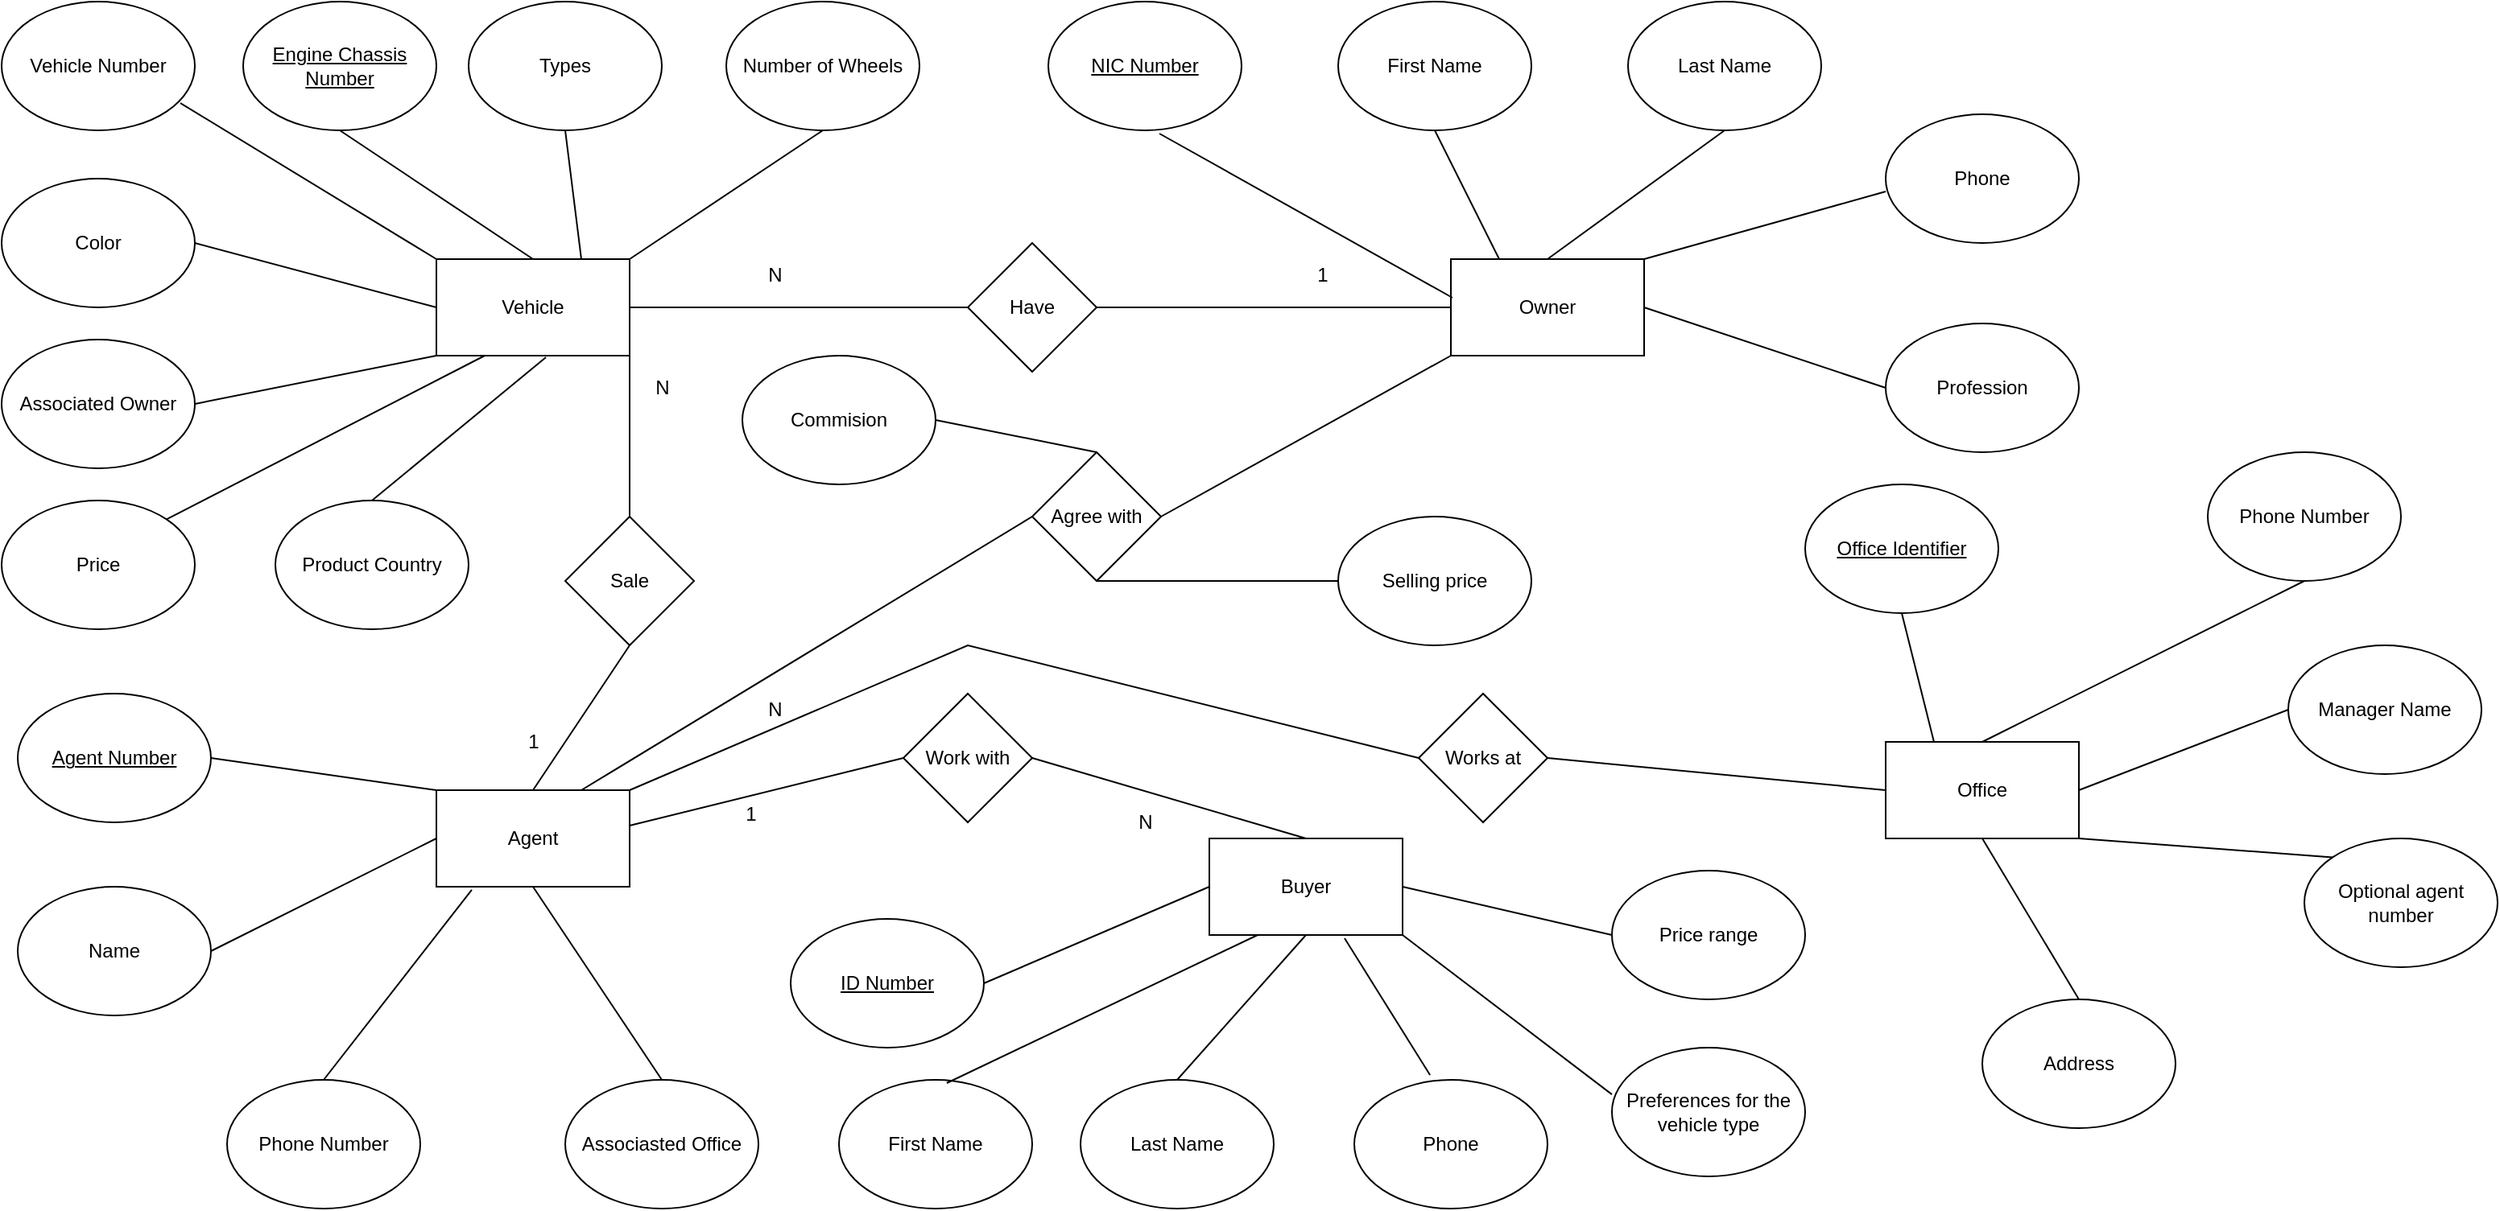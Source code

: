 <mxfile version="20.3.0" type="onedrive"><diagram id="5NAyxPoDznqb74h5hddZ" name="Page-1"><mxGraphModel grid="1" page="1" gridSize="10" guides="1" tooltips="1" connect="1" arrows="1" fold="1" pageScale="1" pageWidth="850" pageHeight="1100" math="0" shadow="0"><root><mxCell id="0"/><mxCell id="1" parent="0"/><mxCell id="FkgZM8yO0eMICF5-RfZc-1" value="Vehicle" style="rounded=0;whiteSpace=wrap;html=1;" vertex="1" parent="1"><mxGeometry x="-560" y="170" width="120" height="60" as="geometry"/></mxCell><mxCell id="FkgZM8yO0eMICF5-RfZc-2" value="&lt;u&gt;Engine Chassis Number&lt;/u&gt;" style="ellipse;whiteSpace=wrap;html=1;" vertex="1" parent="1"><mxGeometry x="-680" y="10" width="120" height="80" as="geometry"/></mxCell><mxCell id="FkgZM8yO0eMICF5-RfZc-3" value="Color" style="ellipse;whiteSpace=wrap;html=1;" vertex="1" parent="1"><mxGeometry x="-830" y="120" width="120" height="80" as="geometry"/></mxCell><mxCell id="FkgZM8yO0eMICF5-RfZc-4" value="Vehicle Number" style="ellipse;whiteSpace=wrap;html=1;" vertex="1" parent="1"><mxGeometry x="-830" y="10" width="120" height="80" as="geometry"/></mxCell><mxCell id="FkgZM8yO0eMICF5-RfZc-10" value="Types" style="ellipse;whiteSpace=wrap;html=1;" vertex="1" parent="1"><mxGeometry x="-540" y="10" width="120" height="80" as="geometry"/></mxCell><mxCell id="FkgZM8yO0eMICF5-RfZc-16" value="Associated Owner" style="ellipse;whiteSpace=wrap;html=1;" vertex="1" parent="1"><mxGeometry x="-830" y="220" width="120" height="80" as="geometry"/></mxCell><mxCell id="FkgZM8yO0eMICF5-RfZc-17" value="Price" style="ellipse;whiteSpace=wrap;html=1;" vertex="1" parent="1"><mxGeometry x="-830" y="320" width="120" height="80" as="geometry"/></mxCell><mxCell id="FkgZM8yO0eMICF5-RfZc-18" value="Number of Wheels" style="ellipse;whiteSpace=wrap;html=1;" vertex="1" parent="1"><mxGeometry x="-380" y="10" width="120" height="80" as="geometry"/></mxCell><mxCell id="FkgZM8yO0eMICF5-RfZc-20" value="Product Country" style="ellipse;whiteSpace=wrap;html=1;" vertex="1" parent="1"><mxGeometry x="-660" y="320" width="120" height="80" as="geometry"/></mxCell><mxCell id="FkgZM8yO0eMICF5-RfZc-21" value="" style="endArrow=none;html=1;rounded=0;entryX=0.5;entryY=1;entryDx=0;entryDy=0;exitX=1;exitY=0;exitDx=0;exitDy=0;" edge="1" parent="1" source="FkgZM8yO0eMICF5-RfZc-1" target="FkgZM8yO0eMICF5-RfZc-18"><mxGeometry width="50" height="50" relative="1" as="geometry"><mxPoint x="-260" y="410" as="sourcePoint"/><mxPoint x="-210" y="360" as="targetPoint"/></mxGeometry></mxCell><mxCell id="FkgZM8yO0eMICF5-RfZc-22" value="" style="endArrow=none;html=1;rounded=0;entryX=0.5;entryY=1;entryDx=0;entryDy=0;exitX=0.75;exitY=0;exitDx=0;exitDy=0;" edge="1" parent="1" source="FkgZM8yO0eMICF5-RfZc-1" target="FkgZM8yO0eMICF5-RfZc-10"><mxGeometry width="50" height="50" relative="1" as="geometry"><mxPoint x="-250" y="420" as="sourcePoint"/><mxPoint x="-200" y="370" as="targetPoint"/></mxGeometry></mxCell><mxCell id="FkgZM8yO0eMICF5-RfZc-23" value="" style="endArrow=none;html=1;rounded=0;entryX=0.5;entryY=1;entryDx=0;entryDy=0;exitX=0.5;exitY=0;exitDx=0;exitDy=0;" edge="1" parent="1" source="FkgZM8yO0eMICF5-RfZc-1" target="FkgZM8yO0eMICF5-RfZc-2"><mxGeometry width="50" height="50" relative="1" as="geometry"><mxPoint x="-240" y="430" as="sourcePoint"/><mxPoint x="-190" y="380" as="targetPoint"/></mxGeometry></mxCell><mxCell id="FkgZM8yO0eMICF5-RfZc-24" value="" style="endArrow=none;html=1;rounded=0;entryX=0.925;entryY=0.788;entryDx=0;entryDy=0;entryPerimeter=0;exitX=0;exitY=0;exitDx=0;exitDy=0;" edge="1" parent="1" source="FkgZM8yO0eMICF5-RfZc-1" target="FkgZM8yO0eMICF5-RfZc-4"><mxGeometry width="50" height="50" relative="1" as="geometry"><mxPoint x="-230" y="440" as="sourcePoint"/><mxPoint x="-180" y="390" as="targetPoint"/></mxGeometry></mxCell><mxCell id="FkgZM8yO0eMICF5-RfZc-25" value="" style="endArrow=none;html=1;rounded=0;entryX=1;entryY=0.5;entryDx=0;entryDy=0;exitX=0;exitY=0.5;exitDx=0;exitDy=0;" edge="1" parent="1" source="FkgZM8yO0eMICF5-RfZc-1" target="FkgZM8yO0eMICF5-RfZc-3"><mxGeometry width="50" height="50" relative="1" as="geometry"><mxPoint x="-220" y="450" as="sourcePoint"/><mxPoint x="-170" y="400" as="targetPoint"/></mxGeometry></mxCell><mxCell id="FkgZM8yO0eMICF5-RfZc-26" value="" style="endArrow=none;html=1;rounded=0;exitX=1;exitY=0;exitDx=0;exitDy=0;entryX=0.25;entryY=1;entryDx=0;entryDy=0;" edge="1" parent="1" source="FkgZM8yO0eMICF5-RfZc-17" target="FkgZM8yO0eMICF5-RfZc-1"><mxGeometry width="50" height="50" relative="1" as="geometry"><mxPoint x="-210" y="460" as="sourcePoint"/><mxPoint x="-160" y="410" as="targetPoint"/></mxGeometry></mxCell><mxCell id="FkgZM8yO0eMICF5-RfZc-27" value="" style="endArrow=none;html=1;rounded=0;exitX=0.5;exitY=0;exitDx=0;exitDy=0;entryX=0.567;entryY=1.017;entryDx=0;entryDy=0;entryPerimeter=0;" edge="1" parent="1" source="FkgZM8yO0eMICF5-RfZc-20" target="FkgZM8yO0eMICF5-RfZc-1"><mxGeometry width="50" height="50" relative="1" as="geometry"><mxPoint x="-200" y="470" as="sourcePoint"/><mxPoint x="-150" y="420" as="targetPoint"/></mxGeometry></mxCell><mxCell id="FkgZM8yO0eMICF5-RfZc-28" value="" style="endArrow=none;html=1;rounded=0;entryX=1;entryY=0.5;entryDx=0;entryDy=0;exitX=0;exitY=1;exitDx=0;exitDy=0;" edge="1" parent="1" source="FkgZM8yO0eMICF5-RfZc-1" target="FkgZM8yO0eMICF5-RfZc-16"><mxGeometry width="50" height="50" relative="1" as="geometry"><mxPoint x="-200" y="470" as="sourcePoint"/><mxPoint x="-150" y="420" as="targetPoint"/></mxGeometry></mxCell><mxCell id="FkgZM8yO0eMICF5-RfZc-29" value="Owner" style="rounded=0;whiteSpace=wrap;html=1;" vertex="1" parent="1"><mxGeometry x="70" y="170" width="120" height="60" as="geometry"/></mxCell><mxCell id="FkgZM8yO0eMICF5-RfZc-30" value="Profession" style="ellipse;whiteSpace=wrap;html=1;" vertex="1" parent="1"><mxGeometry x="340" y="210" width="120" height="80" as="geometry"/></mxCell><mxCell id="FkgZM8yO0eMICF5-RfZc-31" value="Phone" style="ellipse;whiteSpace=wrap;html=1;" vertex="1" parent="1"><mxGeometry x="340" y="80" width="120" height="80" as="geometry"/></mxCell><mxCell id="FkgZM8yO0eMICF5-RfZc-32" value="Last Name" style="ellipse;whiteSpace=wrap;html=1;" vertex="1" parent="1"><mxGeometry x="180" y="10" width="120" height="80" as="geometry"/></mxCell><mxCell id="FkgZM8yO0eMICF5-RfZc-33" value="First Name" style="ellipse;whiteSpace=wrap;html=1;" vertex="1" parent="1"><mxGeometry y="10" width="120" height="80" as="geometry"/></mxCell><mxCell id="FkgZM8yO0eMICF5-RfZc-34" value="&lt;u&gt;NIC Number&lt;/u&gt;" style="ellipse;whiteSpace=wrap;html=1;" vertex="1" parent="1"><mxGeometry x="-180" y="10" width="120" height="80" as="geometry"/></mxCell><mxCell id="FkgZM8yO0eMICF5-RfZc-35" value="" style="endArrow=none;html=1;rounded=0;entryX=0.575;entryY=1.025;entryDx=0;entryDy=0;entryPerimeter=0;exitX=0.008;exitY=0.4;exitDx=0;exitDy=0;exitPerimeter=0;" edge="1" parent="1" source="FkgZM8yO0eMICF5-RfZc-29" target="FkgZM8yO0eMICF5-RfZc-34"><mxGeometry width="50" height="50" relative="1" as="geometry"><mxPoint x="-130" y="410" as="sourcePoint"/><mxPoint x="-80" y="360" as="targetPoint"/></mxGeometry></mxCell><mxCell id="FkgZM8yO0eMICF5-RfZc-36" value="" style="endArrow=none;html=1;rounded=0;entryX=0.5;entryY=1;entryDx=0;entryDy=0;exitX=0.25;exitY=0;exitDx=0;exitDy=0;" edge="1" parent="1" source="FkgZM8yO0eMICF5-RfZc-29" target="FkgZM8yO0eMICF5-RfZc-33"><mxGeometry width="50" height="50" relative="1" as="geometry"><mxPoint x="-120" y="420" as="sourcePoint"/><mxPoint x="-70" y="370" as="targetPoint"/></mxGeometry></mxCell><mxCell id="FkgZM8yO0eMICF5-RfZc-37" value="" style="endArrow=none;html=1;rounded=0;entryX=0.5;entryY=1;entryDx=0;entryDy=0;exitX=0.5;exitY=0;exitDx=0;exitDy=0;" edge="1" parent="1" source="FkgZM8yO0eMICF5-RfZc-29" target="FkgZM8yO0eMICF5-RfZc-32"><mxGeometry width="50" height="50" relative="1" as="geometry"><mxPoint x="-110" y="430" as="sourcePoint"/><mxPoint x="-60" y="380" as="targetPoint"/></mxGeometry></mxCell><mxCell id="FkgZM8yO0eMICF5-RfZc-38" value="" style="endArrow=none;html=1;rounded=0;entryX=0;entryY=0.6;entryDx=0;entryDy=0;entryPerimeter=0;exitX=1;exitY=0;exitDx=0;exitDy=0;" edge="1" parent="1" source="FkgZM8yO0eMICF5-RfZc-29" target="FkgZM8yO0eMICF5-RfZc-31"><mxGeometry width="50" height="50" relative="1" as="geometry"><mxPoint x="-100" y="440" as="sourcePoint"/><mxPoint x="-50" y="390" as="targetPoint"/></mxGeometry></mxCell><mxCell id="FkgZM8yO0eMICF5-RfZc-39" value="" style="endArrow=none;html=1;rounded=0;entryX=0;entryY=0.5;entryDx=0;entryDy=0;exitX=1;exitY=0.5;exitDx=0;exitDy=0;" edge="1" parent="1" source="FkgZM8yO0eMICF5-RfZc-29" target="FkgZM8yO0eMICF5-RfZc-30"><mxGeometry width="50" height="50" relative="1" as="geometry"><mxPoint x="200" y="340" as="sourcePoint"/><mxPoint x="250" y="290" as="targetPoint"/></mxGeometry></mxCell><mxCell id="FkgZM8yO0eMICF5-RfZc-41" value="Have" style="rhombus;whiteSpace=wrap;html=1;" vertex="1" parent="1"><mxGeometry x="-230" y="160" width="80" height="80" as="geometry"/></mxCell><mxCell id="FkgZM8yO0eMICF5-RfZc-42" value="" style="endArrow=none;html=1;rounded=0;exitX=1;exitY=0.5;exitDx=0;exitDy=0;entryX=0;entryY=0.5;entryDx=0;entryDy=0;" edge="1" parent="1" source="FkgZM8yO0eMICF5-RfZc-1" target="FkgZM8yO0eMICF5-RfZc-41"><mxGeometry width="50" height="50" relative="1" as="geometry"><mxPoint x="-280" y="250" as="sourcePoint"/><mxPoint x="-270" y="220" as="targetPoint"/></mxGeometry></mxCell><mxCell id="FkgZM8yO0eMICF5-RfZc-43" value="" style="endArrow=none;html=1;rounded=0;entryX=0;entryY=0.5;entryDx=0;entryDy=0;exitX=1;exitY=0.5;exitDx=0;exitDy=0;" edge="1" parent="1" source="FkgZM8yO0eMICF5-RfZc-41" target="FkgZM8yO0eMICF5-RfZc-29"><mxGeometry width="50" height="50" relative="1" as="geometry"><mxPoint x="-120" y="420" as="sourcePoint"/><mxPoint x="-70" y="370" as="targetPoint"/></mxGeometry></mxCell><mxCell id="FkgZM8yO0eMICF5-RfZc-44" value="Agent" style="rounded=0;whiteSpace=wrap;html=1;" vertex="1" parent="1"><mxGeometry x="-560" y="500" width="120" height="60" as="geometry"/></mxCell><mxCell id="FkgZM8yO0eMICF5-RfZc-45" value="Associasted Office" style="ellipse;whiteSpace=wrap;html=1;" vertex="1" parent="1"><mxGeometry x="-480" y="680" width="120" height="80" as="geometry"/></mxCell><mxCell id="FkgZM8yO0eMICF5-RfZc-46" value="Phone Number" style="ellipse;whiteSpace=wrap;html=1;" vertex="1" parent="1"><mxGeometry x="-690" y="680" width="120" height="80" as="geometry"/></mxCell><mxCell id="FkgZM8yO0eMICF5-RfZc-47" value="Name" style="ellipse;whiteSpace=wrap;html=1;" vertex="1" parent="1"><mxGeometry x="-820" y="560" width="120" height="80" as="geometry"/></mxCell><mxCell id="FkgZM8yO0eMICF5-RfZc-48" value="&lt;u&gt;Agent Number&lt;/u&gt;" style="ellipse;whiteSpace=wrap;html=1;" vertex="1" parent="1"><mxGeometry x="-820" y="440" width="120" height="80" as="geometry"/></mxCell><mxCell id="FkgZM8yO0eMICF5-RfZc-49" value="" style="endArrow=none;html=1;rounded=0;exitX=0.5;exitY=0;exitDx=0;exitDy=0;entryX=0.5;entryY=1;entryDx=0;entryDy=0;" edge="1" parent="1" source="FkgZM8yO0eMICF5-RfZc-45" target="FkgZM8yO0eMICF5-RfZc-44"><mxGeometry width="50" height="50" relative="1" as="geometry"><mxPoint x="-380" y="625" as="sourcePoint"/><mxPoint x="-330" y="575" as="targetPoint"/></mxGeometry></mxCell><mxCell id="FkgZM8yO0eMICF5-RfZc-50" value="" style="endArrow=none;html=1;rounded=0;exitX=0.5;exitY=0;exitDx=0;exitDy=0;entryX=0.183;entryY=1.033;entryDx=0;entryDy=0;entryPerimeter=0;" edge="1" parent="1" source="FkgZM8yO0eMICF5-RfZc-46" target="FkgZM8yO0eMICF5-RfZc-44"><mxGeometry width="50" height="50" relative="1" as="geometry"><mxPoint x="-560" y="660" as="sourcePoint"/><mxPoint x="-510" y="610" as="targetPoint"/></mxGeometry></mxCell><mxCell id="FkgZM8yO0eMICF5-RfZc-51" value="" style="endArrow=none;html=1;rounded=0;exitX=1;exitY=0.5;exitDx=0;exitDy=0;entryX=0;entryY=0.5;entryDx=0;entryDy=0;" edge="1" parent="1" source="FkgZM8yO0eMICF5-RfZc-47" target="FkgZM8yO0eMICF5-RfZc-44"><mxGeometry width="50" height="50" relative="1" as="geometry"><mxPoint x="-600" y="610" as="sourcePoint"/><mxPoint x="-550" y="560" as="targetPoint"/></mxGeometry></mxCell><mxCell id="FkgZM8yO0eMICF5-RfZc-52" value="" style="endArrow=none;html=1;rounded=0;entryX=0;entryY=0;entryDx=0;entryDy=0;exitX=1;exitY=0.5;exitDx=0;exitDy=0;" edge="1" parent="1" source="FkgZM8yO0eMICF5-RfZc-48" target="FkgZM8yO0eMICF5-RfZc-44"><mxGeometry width="50" height="50" relative="1" as="geometry"><mxPoint x="-670" y="550" as="sourcePoint"/><mxPoint x="-620" y="500" as="targetPoint"/></mxGeometry></mxCell><mxCell id="FkgZM8yO0eMICF5-RfZc-53" value="Sale" style="rhombus;whiteSpace=wrap;html=1;" vertex="1" parent="1"><mxGeometry x="-480" y="330" width="80" height="80" as="geometry"/></mxCell><mxCell id="FkgZM8yO0eMICF5-RfZc-54" value="" style="endArrow=none;html=1;rounded=0;entryX=1;entryY=1;entryDx=0;entryDy=0;exitX=0.5;exitY=0;exitDx=0;exitDy=0;" edge="1" parent="1" source="FkgZM8yO0eMICF5-RfZc-53" target="FkgZM8yO0eMICF5-RfZc-1"><mxGeometry width="50" height="50" relative="1" as="geometry"><mxPoint x="-240" y="410" as="sourcePoint"/><mxPoint x="-190" y="360" as="targetPoint"/></mxGeometry></mxCell><mxCell id="FkgZM8yO0eMICF5-RfZc-55" value="" style="endArrow=none;html=1;rounded=0;entryX=0.5;entryY=1;entryDx=0;entryDy=0;exitX=0.5;exitY=0;exitDx=0;exitDy=0;" edge="1" parent="1" source="FkgZM8yO0eMICF5-RfZc-44" target="FkgZM8yO0eMICF5-RfZc-53"><mxGeometry width="50" height="50" relative="1" as="geometry"><mxPoint x="-240" y="410" as="sourcePoint"/><mxPoint x="-190" y="360" as="targetPoint"/></mxGeometry></mxCell><mxCell id="FkgZM8yO0eMICF5-RfZc-56" value="Buyer" style="rounded=0;whiteSpace=wrap;html=1;" vertex="1" parent="1"><mxGeometry x="-80" y="530" width="120" height="60" as="geometry"/></mxCell><mxCell id="FkgZM8yO0eMICF5-RfZc-58" value="&lt;u&gt;ID Number&lt;/u&gt;" style="ellipse;whiteSpace=wrap;html=1;" vertex="1" parent="1"><mxGeometry x="-340" y="580" width="120" height="80" as="geometry"/></mxCell><mxCell id="FkgZM8yO0eMICF5-RfZc-59" value="Preferences for the vehicle type" style="ellipse;whiteSpace=wrap;html=1;" vertex="1" parent="1"><mxGeometry x="170" y="660" width="120" height="80" as="geometry"/></mxCell><mxCell id="FkgZM8yO0eMICF5-RfZc-60" value="Phone" style="ellipse;whiteSpace=wrap;html=1;" vertex="1" parent="1"><mxGeometry x="10" y="680" width="120" height="80" as="geometry"/></mxCell><mxCell id="FkgZM8yO0eMICF5-RfZc-61" value="Last Name" style="ellipse;whiteSpace=wrap;html=1;" vertex="1" parent="1"><mxGeometry x="-160" y="680" width="120" height="80" as="geometry"/></mxCell><mxCell id="FkgZM8yO0eMICF5-RfZc-62" value="First Name" style="ellipse;whiteSpace=wrap;html=1;" vertex="1" parent="1"><mxGeometry x="-310" y="680" width="120" height="80" as="geometry"/></mxCell><mxCell id="FkgZM8yO0eMICF5-RfZc-63" value="Price range" style="ellipse;whiteSpace=wrap;html=1;" vertex="1" parent="1"><mxGeometry x="170" y="550" width="120" height="80" as="geometry"/></mxCell><mxCell id="FkgZM8yO0eMICF5-RfZc-66" value="" style="endArrow=none;html=1;rounded=0;exitX=1;exitY=0.5;exitDx=0;exitDy=0;entryX=0;entryY=0.5;entryDx=0;entryDy=0;" edge="1" parent="1" source="FkgZM8yO0eMICF5-RfZc-58" target="FkgZM8yO0eMICF5-RfZc-56"><mxGeometry width="50" height="50" relative="1" as="geometry"><mxPoint x="-240" y="530" as="sourcePoint"/><mxPoint x="-190" y="480" as="targetPoint"/></mxGeometry></mxCell><mxCell id="FkgZM8yO0eMICF5-RfZc-67" value="" style="endArrow=none;html=1;rounded=0;exitX=0.558;exitY=0.025;exitDx=0;exitDy=0;exitPerimeter=0;entryX=0.25;entryY=1;entryDx=0;entryDy=0;" edge="1" parent="1" source="FkgZM8yO0eMICF5-RfZc-62" target="FkgZM8yO0eMICF5-RfZc-56"><mxGeometry width="50" height="50" relative="1" as="geometry"><mxPoint x="-230" y="540" as="sourcePoint"/><mxPoint x="-180" y="490" as="targetPoint"/></mxGeometry></mxCell><mxCell id="FkgZM8yO0eMICF5-RfZc-68" value="" style="endArrow=none;html=1;rounded=0;entryX=0.5;entryY=0;entryDx=0;entryDy=0;exitX=0.5;exitY=1;exitDx=0;exitDy=0;" edge="1" parent="1" source="FkgZM8yO0eMICF5-RfZc-56" target="FkgZM8yO0eMICF5-RfZc-61"><mxGeometry width="50" height="50" relative="1" as="geometry"><mxPoint x="-220" y="550" as="sourcePoint"/><mxPoint x="-170" y="500" as="targetPoint"/></mxGeometry></mxCell><mxCell id="FkgZM8yO0eMICF5-RfZc-69" value="" style="endArrow=none;html=1;rounded=0;entryX=0.392;entryY=-0.037;entryDx=0;entryDy=0;entryPerimeter=0;exitX=0.7;exitY=1.033;exitDx=0;exitDy=0;exitPerimeter=0;" edge="1" parent="1" source="FkgZM8yO0eMICF5-RfZc-56" target="FkgZM8yO0eMICF5-RfZc-60"><mxGeometry width="50" height="50" relative="1" as="geometry"><mxPoint x="-210" y="560" as="sourcePoint"/><mxPoint x="-160" y="510" as="targetPoint"/></mxGeometry></mxCell><mxCell id="FkgZM8yO0eMICF5-RfZc-70" value="" style="endArrow=none;html=1;rounded=0;entryX=0;entryY=0.363;entryDx=0;entryDy=0;entryPerimeter=0;exitX=1;exitY=1;exitDx=0;exitDy=0;" edge="1" parent="1" source="FkgZM8yO0eMICF5-RfZc-56" target="FkgZM8yO0eMICF5-RfZc-59"><mxGeometry width="50" height="50" relative="1" as="geometry"><mxPoint x="-200" y="570" as="sourcePoint"/><mxPoint x="-150" y="520" as="targetPoint"/></mxGeometry></mxCell><mxCell id="FkgZM8yO0eMICF5-RfZc-71" value="" style="endArrow=none;html=1;rounded=0;entryX=0;entryY=0.5;entryDx=0;entryDy=0;exitX=1;exitY=0.5;exitDx=0;exitDy=0;" edge="1" parent="1" source="FkgZM8yO0eMICF5-RfZc-56" target="FkgZM8yO0eMICF5-RfZc-63"><mxGeometry width="50" height="50" relative="1" as="geometry"><mxPoint x="-190" y="580" as="sourcePoint"/><mxPoint x="-140" y="530" as="targetPoint"/></mxGeometry></mxCell><mxCell id="FkgZM8yO0eMICF5-RfZc-72" value="Work with" style="rhombus;whiteSpace=wrap;html=1;" vertex="1" parent="1"><mxGeometry x="-270" y="440" width="80" height="80" as="geometry"/></mxCell><mxCell id="FkgZM8yO0eMICF5-RfZc-76" value="" style="endArrow=none;html=1;rounded=0;entryX=0.5;entryY=0;entryDx=0;entryDy=0;exitX=1;exitY=0.5;exitDx=0;exitDy=0;" edge="1" parent="1" source="FkgZM8yO0eMICF5-RfZc-72" target="FkgZM8yO0eMICF5-RfZc-56"><mxGeometry width="50" height="50" relative="1" as="geometry"><mxPoint x="-240" y="400" as="sourcePoint"/><mxPoint x="-190" y="350" as="targetPoint"/></mxGeometry></mxCell><mxCell id="FkgZM8yO0eMICF5-RfZc-77" value="" style="endArrow=none;html=1;rounded=0;entryX=1;entryY=0.367;entryDx=0;entryDy=0;entryPerimeter=0;exitX=0;exitY=0.5;exitDx=0;exitDy=0;" edge="1" parent="1" source="FkgZM8yO0eMICF5-RfZc-72" target="FkgZM8yO0eMICF5-RfZc-44"><mxGeometry width="50" height="50" relative="1" as="geometry"><mxPoint x="-240" y="400" as="sourcePoint"/><mxPoint x="-190" y="350" as="targetPoint"/></mxGeometry></mxCell><mxCell id="FkgZM8yO0eMICF5-RfZc-78" value="Office" style="rounded=0;whiteSpace=wrap;html=1;" vertex="1" parent="1"><mxGeometry x="340" y="470" width="120" height="60" as="geometry"/></mxCell><mxCell id="FkgZM8yO0eMICF5-RfZc-79" value="Address" style="ellipse;whiteSpace=wrap;html=1;" vertex="1" parent="1"><mxGeometry x="400" y="630" width="120" height="80" as="geometry"/></mxCell><mxCell id="FkgZM8yO0eMICF5-RfZc-80" value="&lt;u&gt;Office Identifier&lt;/u&gt;" style="ellipse;whiteSpace=wrap;html=1;" vertex="1" parent="1"><mxGeometry x="290" y="310" width="120" height="80" as="geometry"/></mxCell><mxCell id="FkgZM8yO0eMICF5-RfZc-81" value="Optional agent number" style="ellipse;whiteSpace=wrap;html=1;" vertex="1" parent="1"><mxGeometry x="600" y="530" width="120" height="80" as="geometry"/></mxCell><mxCell id="FkgZM8yO0eMICF5-RfZc-82" value="Phone Number" style="ellipse;whiteSpace=wrap;html=1;" vertex="1" parent="1"><mxGeometry x="540" y="290" width="120" height="80" as="geometry"/></mxCell><mxCell id="FkgZM8yO0eMICF5-RfZc-83" value="Manager Name" style="ellipse;whiteSpace=wrap;html=1;" vertex="1" parent="1"><mxGeometry x="590" y="410" width="120" height="80" as="geometry"/></mxCell><mxCell id="FkgZM8yO0eMICF5-RfZc-84" value="" style="endArrow=none;html=1;rounded=0;entryX=0.5;entryY=1;entryDx=0;entryDy=0;exitX=0.25;exitY=0;exitDx=0;exitDy=0;" edge="1" parent="1" source="FkgZM8yO0eMICF5-RfZc-78" target="FkgZM8yO0eMICF5-RfZc-80"><mxGeometry width="50" height="50" relative="1" as="geometry"><mxPoint x="90" y="390" as="sourcePoint"/><mxPoint x="140" y="340" as="targetPoint"/></mxGeometry></mxCell><mxCell id="FkgZM8yO0eMICF5-RfZc-85" value="" style="endArrow=none;html=1;rounded=0;entryX=0.5;entryY=1;entryDx=0;entryDy=0;exitX=0.5;exitY=0;exitDx=0;exitDy=0;" edge="1" parent="1" source="FkgZM8yO0eMICF5-RfZc-78" target="FkgZM8yO0eMICF5-RfZc-82"><mxGeometry width="50" height="50" relative="1" as="geometry"><mxPoint x="90" y="390" as="sourcePoint"/><mxPoint x="140" y="340" as="targetPoint"/></mxGeometry></mxCell><mxCell id="FkgZM8yO0eMICF5-RfZc-86" value="" style="endArrow=none;html=1;rounded=0;entryX=0;entryY=0.5;entryDx=0;entryDy=0;exitX=1;exitY=0.5;exitDx=0;exitDy=0;" edge="1" parent="1" source="FkgZM8yO0eMICF5-RfZc-78" target="FkgZM8yO0eMICF5-RfZc-83"><mxGeometry width="50" height="50" relative="1" as="geometry"><mxPoint x="90" y="390" as="sourcePoint"/><mxPoint x="140" y="340" as="targetPoint"/></mxGeometry></mxCell><mxCell id="FkgZM8yO0eMICF5-RfZc-87" value="" style="endArrow=none;html=1;rounded=0;entryX=0;entryY=0;entryDx=0;entryDy=0;exitX=1;exitY=1;exitDx=0;exitDy=0;" edge="1" parent="1" source="FkgZM8yO0eMICF5-RfZc-78" target="FkgZM8yO0eMICF5-RfZc-81"><mxGeometry width="50" height="50" relative="1" as="geometry"><mxPoint x="90" y="390" as="sourcePoint"/><mxPoint x="140" y="340" as="targetPoint"/></mxGeometry></mxCell><mxCell id="FkgZM8yO0eMICF5-RfZc-88" value="" style="endArrow=none;html=1;rounded=0;entryX=0.5;entryY=0;entryDx=0;entryDy=0;exitX=0.5;exitY=1;exitDx=0;exitDy=0;" edge="1" parent="1" source="FkgZM8yO0eMICF5-RfZc-78" target="FkgZM8yO0eMICF5-RfZc-79"><mxGeometry width="50" height="50" relative="1" as="geometry"><mxPoint x="90" y="390" as="sourcePoint"/><mxPoint x="140" y="340" as="targetPoint"/></mxGeometry></mxCell><mxCell id="FkgZM8yO0eMICF5-RfZc-89" value="Works at" style="rhombus;whiteSpace=wrap;html=1;" vertex="1" parent="1"><mxGeometry x="50" y="440" width="80" height="80" as="geometry"/></mxCell><mxCell id="FkgZM8yO0eMICF5-RfZc-90" value="" style="endArrow=none;html=1;rounded=0;entryX=0;entryY=0.5;entryDx=0;entryDy=0;exitX=1;exitY=0.5;exitDx=0;exitDy=0;" edge="1" parent="1" source="FkgZM8yO0eMICF5-RfZc-89" target="FkgZM8yO0eMICF5-RfZc-78"><mxGeometry width="50" height="50" relative="1" as="geometry"><mxPoint x="-100" y="390" as="sourcePoint"/><mxPoint x="-50" y="340" as="targetPoint"/></mxGeometry></mxCell><mxCell id="FkgZM8yO0eMICF5-RfZc-91" value="" style="endArrow=none;html=1;rounded=0;entryX=0;entryY=0.5;entryDx=0;entryDy=0;exitX=1;exitY=0;exitDx=0;exitDy=0;" edge="1" parent="1" source="FkgZM8yO0eMICF5-RfZc-44" target="FkgZM8yO0eMICF5-RfZc-89"><mxGeometry width="50" height="50" relative="1" as="geometry"><mxPoint x="-100" y="390" as="sourcePoint"/><mxPoint x="-50" y="340" as="targetPoint"/><Array as="points"><mxPoint x="-230" y="410"/></Array></mxGeometry></mxCell><mxCell id="FkgZM8yO0eMICF5-RfZc-92" value="Agree with" style="rhombus;whiteSpace=wrap;html=1;" vertex="1" parent="1"><mxGeometry x="-190" y="290" width="80" height="80" as="geometry"/></mxCell><mxCell id="FkgZM8yO0eMICF5-RfZc-93" value="" style="endArrow=none;html=1;rounded=0;exitX=0.75;exitY=0;exitDx=0;exitDy=0;entryX=0;entryY=0.5;entryDx=0;entryDy=0;" edge="1" parent="1" source="FkgZM8yO0eMICF5-RfZc-44" target="FkgZM8yO0eMICF5-RfZc-92"><mxGeometry width="50" height="50" relative="1" as="geometry"><mxPoint x="-100" y="390" as="sourcePoint"/><mxPoint x="-50" y="340" as="targetPoint"/></mxGeometry></mxCell><mxCell id="FkgZM8yO0eMICF5-RfZc-94" value="" style="endArrow=none;html=1;rounded=0;entryX=0;entryY=1;entryDx=0;entryDy=0;exitX=1;exitY=0.5;exitDx=0;exitDy=0;" edge="1" parent="1" source="FkgZM8yO0eMICF5-RfZc-92" target="FkgZM8yO0eMICF5-RfZc-29"><mxGeometry width="50" height="50" relative="1" as="geometry"><mxPoint x="-100" y="390" as="sourcePoint"/><mxPoint x="-50" y="340" as="targetPoint"/></mxGeometry></mxCell><mxCell id="FkgZM8yO0eMICF5-RfZc-95" value="Selling price" style="ellipse;whiteSpace=wrap;html=1;" vertex="1" parent="1"><mxGeometry y="330" width="120" height="80" as="geometry"/></mxCell><mxCell id="FkgZM8yO0eMICF5-RfZc-96" value="Commision" style="ellipse;whiteSpace=wrap;html=1;" vertex="1" parent="1"><mxGeometry x="-370" y="230" width="120" height="80" as="geometry"/></mxCell><mxCell id="FkgZM8yO0eMICF5-RfZc-97" value="" style="endArrow=none;html=1;rounded=0;exitX=0.5;exitY=1;exitDx=0;exitDy=0;entryX=0;entryY=0.5;entryDx=0;entryDy=0;" edge="1" parent="1" source="FkgZM8yO0eMICF5-RfZc-92" target="FkgZM8yO0eMICF5-RfZc-95"><mxGeometry width="50" height="50" relative="1" as="geometry"><mxPoint x="-100" y="390" as="sourcePoint"/><mxPoint x="-50" y="340" as="targetPoint"/></mxGeometry></mxCell><mxCell id="FkgZM8yO0eMICF5-RfZc-98" value="" style="endArrow=none;html=1;rounded=0;entryX=1;entryY=0.5;entryDx=0;entryDy=0;exitX=0.5;exitY=0;exitDx=0;exitDy=0;" edge="1" parent="1" source="FkgZM8yO0eMICF5-RfZc-92" target="FkgZM8yO0eMICF5-RfZc-96"><mxGeometry width="50" height="50" relative="1" as="geometry"><mxPoint x="-100" y="390" as="sourcePoint"/><mxPoint x="-240" y="290" as="targetPoint"/></mxGeometry></mxCell><mxCell id="FkgZM8yO0eMICF5-RfZc-99" value="N" style="text;html=1;align=center;verticalAlign=middle;resizable=0;points=[];autosize=1;strokeColor=none;fillColor=none;" vertex="1" parent="1"><mxGeometry x="-365" y="165" width="30" height="30" as="geometry"/></mxCell><mxCell id="FkgZM8yO0eMICF5-RfZc-100" value="1" style="text;html=1;align=center;verticalAlign=middle;resizable=0;points=[];autosize=1;strokeColor=none;fillColor=none;" vertex="1" parent="1"><mxGeometry x="-25" y="165" width="30" height="30" as="geometry"/></mxCell><mxCell id="FkgZM8yO0eMICF5-RfZc-101" value="1" style="text;html=1;align=center;verticalAlign=middle;resizable=0;points=[];autosize=1;strokeColor=none;fillColor=none;" vertex="1" parent="1"><mxGeometry x="-380" y="500" width="30" height="30" as="geometry"/></mxCell><mxCell id="FkgZM8yO0eMICF5-RfZc-102" value="N" style="text;html=1;align=center;verticalAlign=middle;resizable=0;points=[];autosize=1;strokeColor=none;fillColor=none;" vertex="1" parent="1"><mxGeometry x="-135" y="505" width="30" height="30" as="geometry"/></mxCell><mxCell id="FkgZM8yO0eMICF5-RfZc-103" value="N" style="text;html=1;align=center;verticalAlign=middle;resizable=0;points=[];autosize=1;strokeColor=none;fillColor=none;" vertex="1" parent="1"><mxGeometry x="-365" y="435" width="30" height="30" as="geometry"/></mxCell><mxCell id="FkgZM8yO0eMICF5-RfZc-104" value="N" style="text;html=1;align=center;verticalAlign=middle;resizable=0;points=[];autosize=1;strokeColor=none;fillColor=none;" vertex="1" parent="1"><mxGeometry x="-435" y="235" width="30" height="30" as="geometry"/></mxCell><mxCell id="FkgZM8yO0eMICF5-RfZc-105" value="1" style="text;html=1;align=center;verticalAlign=middle;resizable=0;points=[];autosize=1;strokeColor=none;fillColor=none;" vertex="1" parent="1"><mxGeometry x="-515" y="455" width="30" height="30" as="geometry"/></mxCell></root></mxGraphModel></diagram></mxfile>